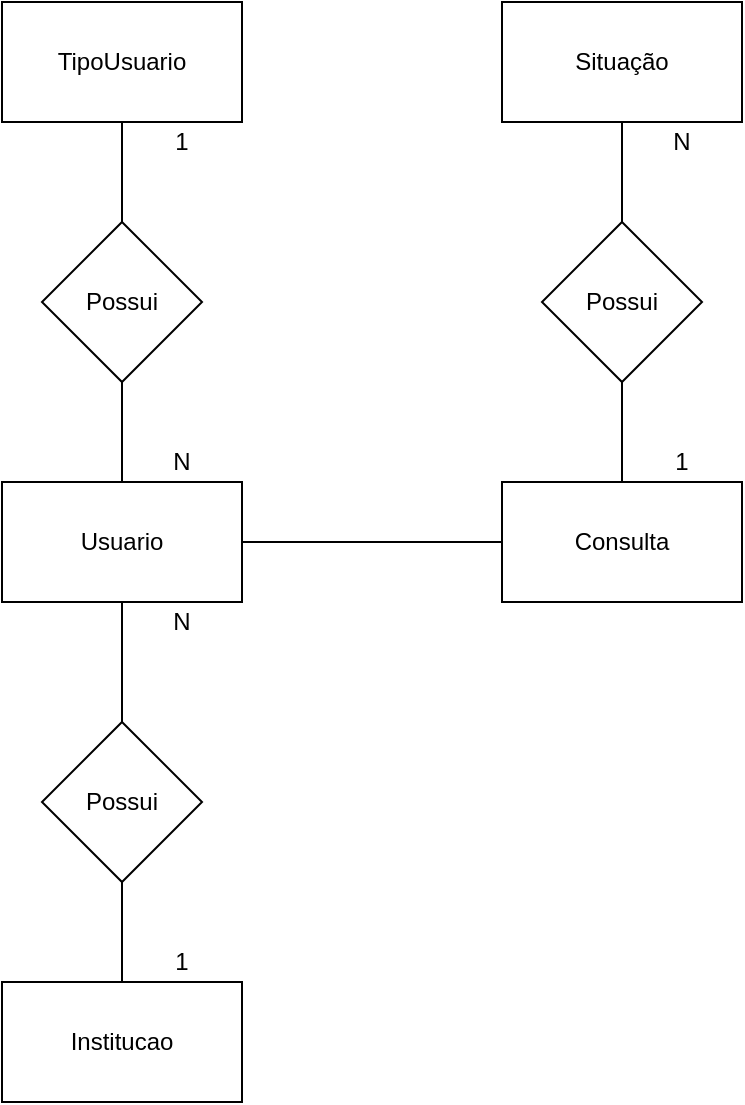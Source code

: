 <mxfile version="12.6.7" type="device" pages="2"><diagram id="upA4JayOQHI40IMwzI8k" name="Page-1"><mxGraphModel dx="509" dy="1738" grid="1" gridSize="10" guides="1" tooltips="1" connect="1" arrows="1" fold="1" page="1" pageScale="1" pageWidth="827" pageHeight="1169" math="0" shadow="0"><root><mxCell id="0"/><mxCell id="1" parent="0"/><mxCell id="hAgEcuMmhnSUvb-wurAE-8" value="TipoUsuario" style="rounded=0;whiteSpace=wrap;html=1;" vertex="1" parent="1"><mxGeometry x="10" y="-1150" width="120" height="60" as="geometry"/></mxCell><mxCell id="hAgEcuMmhnSUvb-wurAE-101" style="edgeStyle=orthogonalEdgeStyle;rounded=0;orthogonalLoop=1;jettySize=auto;html=1;endArrow=none;endFill=0;" edge="1" parent="1" source="hAgEcuMmhnSUvb-wurAE-10" target="hAgEcuMmhnSUvb-wurAE-34"><mxGeometry relative="1" as="geometry"/></mxCell><mxCell id="hAgEcuMmhnSUvb-wurAE-10" value="Institucao" style="rounded=0;whiteSpace=wrap;html=1;" vertex="1" parent="1"><mxGeometry x="10" y="-660" width="120" height="60" as="geometry"/></mxCell><mxCell id="hAgEcuMmhnSUvb-wurAE-90" value="" style="edgeStyle=orthogonalEdgeStyle;rounded=0;orthogonalLoop=1;jettySize=auto;html=1;endArrow=none;endFill=0;" edge="1" parent="1" source="hAgEcuMmhnSUvb-wurAE-21" target="hAgEcuMmhnSUvb-wurAE-29"><mxGeometry relative="1" as="geometry"/></mxCell><mxCell id="hAgEcuMmhnSUvb-wurAE-95" style="edgeStyle=orthogonalEdgeStyle;rounded=0;orthogonalLoop=1;jettySize=auto;html=1;entryX=1;entryY=0.5;entryDx=0;entryDy=0;endArrow=none;endFill=0;" edge="1" parent="1" source="hAgEcuMmhnSUvb-wurAE-21" target="hAgEcuMmhnSUvb-wurAE-75"><mxGeometry relative="1" as="geometry"/></mxCell><mxCell id="hAgEcuMmhnSUvb-wurAE-21" value="Consulta" style="rounded=0;whiteSpace=wrap;html=1;" vertex="1" parent="1"><mxGeometry x="260" y="-910" width="120" height="60" as="geometry"/></mxCell><mxCell id="hAgEcuMmhnSUvb-wurAE-89" value="" style="edgeStyle=orthogonalEdgeStyle;rounded=0;orthogonalLoop=1;jettySize=auto;html=1;endArrow=none;endFill=0;" edge="1" parent="1" source="hAgEcuMmhnSUvb-wurAE-22" target="hAgEcuMmhnSUvb-wurAE-29"><mxGeometry relative="1" as="geometry"/></mxCell><mxCell id="hAgEcuMmhnSUvb-wurAE-22" value="Situação" style="rounded=0;whiteSpace=wrap;html=1;" vertex="1" parent="1"><mxGeometry x="260" y="-1150" width="120" height="60" as="geometry"/></mxCell><mxCell id="hAgEcuMmhnSUvb-wurAE-29" value="Possui" style="rhombus;whiteSpace=wrap;html=1;" vertex="1" parent="1"><mxGeometry x="280" y="-1040" width="80" height="80" as="geometry"/></mxCell><mxCell id="hAgEcuMmhnSUvb-wurAE-97" value="" style="edgeStyle=orthogonalEdgeStyle;rounded=0;orthogonalLoop=1;jettySize=auto;html=1;endArrow=none;endFill=0;" edge="1" parent="1" source="hAgEcuMmhnSUvb-wurAE-34" target="hAgEcuMmhnSUvb-wurAE-75"><mxGeometry relative="1" as="geometry"/></mxCell><mxCell id="hAgEcuMmhnSUvb-wurAE-34" value="Possui" style="rhombus;whiteSpace=wrap;html=1;" vertex="1" parent="1"><mxGeometry x="30" y="-790" width="80" height="80" as="geometry"/></mxCell><mxCell id="hAgEcuMmhnSUvb-wurAE-40" value="1" style="text;html=1;strokeColor=none;fillColor=none;align=center;verticalAlign=middle;whiteSpace=wrap;rounded=0;" vertex="1" parent="1"><mxGeometry x="80" y="-1090" width="40" height="20" as="geometry"/></mxCell><mxCell id="hAgEcuMmhnSUvb-wurAE-59" value="N" style="text;html=1;strokeColor=none;fillColor=none;align=center;verticalAlign=middle;whiteSpace=wrap;rounded=0;" vertex="1" parent="1"><mxGeometry x="80" y="-930" width="40" height="20" as="geometry"/></mxCell><mxCell id="hAgEcuMmhnSUvb-wurAE-62" value="N" style="text;html=1;strokeColor=none;fillColor=none;align=center;verticalAlign=middle;whiteSpace=wrap;rounded=0;" vertex="1" parent="1"><mxGeometry x="80" y="-850" width="40" height="20" as="geometry"/></mxCell><mxCell id="hAgEcuMmhnSUvb-wurAE-70" value="N" style="text;html=1;strokeColor=none;fillColor=none;align=center;verticalAlign=middle;whiteSpace=wrap;rounded=0;" vertex="1" parent="1"><mxGeometry x="330" y="-1090" width="40" height="20" as="geometry"/></mxCell><mxCell id="hAgEcuMmhnSUvb-wurAE-76" value="" style="edgeStyle=orthogonalEdgeStyle;rounded=0;orthogonalLoop=1;jettySize=auto;html=1;endArrow=none;endFill=0;" edge="1" parent="1" source="hAgEcuMmhnSUvb-wurAE-74" target="hAgEcuMmhnSUvb-wurAE-75"><mxGeometry relative="1" as="geometry"/></mxCell><mxCell id="hAgEcuMmhnSUvb-wurAE-84" value="" style="edgeStyle=orthogonalEdgeStyle;rounded=0;orthogonalLoop=1;jettySize=auto;html=1;endArrow=none;endFill=0;" edge="1" parent="1" source="hAgEcuMmhnSUvb-wurAE-74" target="hAgEcuMmhnSUvb-wurAE-8"><mxGeometry relative="1" as="geometry"/></mxCell><mxCell id="hAgEcuMmhnSUvb-wurAE-74" value="Possui" style="rhombus;whiteSpace=wrap;html=1;" vertex="1" parent="1"><mxGeometry x="30" y="-1040" width="80" height="80" as="geometry"/></mxCell><mxCell id="hAgEcuMmhnSUvb-wurAE-75" value="Usuario" style="rounded=0;whiteSpace=wrap;html=1;" vertex="1" parent="1"><mxGeometry x="10" y="-910" width="120" height="60" as="geometry"/></mxCell><mxCell id="hAgEcuMmhnSUvb-wurAE-103" value="1" style="text;html=1;strokeColor=none;fillColor=none;align=center;verticalAlign=middle;whiteSpace=wrap;rounded=0;" vertex="1" parent="1"><mxGeometry x="80" y="-680" width="40" height="20" as="geometry"/></mxCell><mxCell id="hAgEcuMmhnSUvb-wurAE-104" value="1" style="text;html=1;strokeColor=none;fillColor=none;align=center;verticalAlign=middle;whiteSpace=wrap;rounded=0;" vertex="1" parent="1"><mxGeometry x="330" y="-930" width="40" height="20" as="geometry"/></mxCell></root></mxGraphModel></diagram><diagram id="dpqx587gx4yBIhzDk18Y" name="Page-2"><mxGraphModel dx="509" dy="569" grid="1" gridSize="10" guides="1" tooltips="1" connect="1" arrows="1" fold="1" page="1" pageScale="1" pageWidth="827" pageHeight="1169" math="0" shadow="0"><root><mxCell id="XPKxB13M0arn5NbLvBHd-0"/><mxCell id="XPKxB13M0arn5NbLvBHd-1" parent="XPKxB13M0arn5NbLvBHd-0"/><mxCell id="XPKxB13M0arn5NbLvBHd-2" value="TipoUsuario" style="swimlane;fontStyle=0;childLayout=stackLayout;horizontal=1;startSize=26;fillColor=#e0e0e0;horizontalStack=0;resizeParent=1;resizeParentMax=0;resizeLast=0;collapsible=1;marginBottom=0;swimlaneFillColor=#ffffff;align=center;fontSize=14;" vertex="1" parent="XPKxB13M0arn5NbLvBHd-1"><mxGeometry x="20" y="20" width="190" height="92" as="geometry"/></mxCell><mxCell id="XPKxB13M0arn5NbLvBHd-3" value="IdTipoUsuario(int)" style="shape=partialRectangle;top=0;left=0;right=0;bottom=1;align=left;verticalAlign=middle;fillColor=none;spacingLeft=34;spacingRight=4;overflow=hidden;rotatable=0;points=[[0,0.5],[1,0.5]];portConstraint=eastwest;dropTarget=0;fontStyle=5;fontSize=12;" vertex="1" parent="XPKxB13M0arn5NbLvBHd-2"><mxGeometry y="26" width="190" height="30" as="geometry"/></mxCell><mxCell id="XPKxB13M0arn5NbLvBHd-4" value="PK" style="shape=partialRectangle;top=0;left=0;bottom=0;fillColor=none;align=left;verticalAlign=middle;spacingLeft=4;spacingRight=4;overflow=hidden;rotatable=0;points=[];portConstraint=eastwest;part=1;fontSize=12;" vertex="1" connectable="0" parent="XPKxB13M0arn5NbLvBHd-3"><mxGeometry width="30" height="30" as="geometry"/></mxCell><mxCell id="XPKxB13M0arn5NbLvBHd-5" value="TituloTipoUsuario(VarChar)" style="shape=partialRectangle;top=0;left=0;right=0;bottom=0;align=left;verticalAlign=top;fillColor=none;spacingLeft=34;spacingRight=4;overflow=hidden;rotatable=0;points=[[0,0.5],[1,0.5]];portConstraint=eastwest;dropTarget=0;fontSize=12;" vertex="1" parent="XPKxB13M0arn5NbLvBHd-2"><mxGeometry y="56" width="190" height="26" as="geometry"/></mxCell><mxCell id="XPKxB13M0arn5NbLvBHd-6" value="" style="shape=partialRectangle;top=0;left=0;bottom=0;fillColor=none;align=left;verticalAlign=top;spacingLeft=4;spacingRight=4;overflow=hidden;rotatable=0;points=[];portConstraint=eastwest;part=1;fontSize=12;" vertex="1" connectable="0" parent="XPKxB13M0arn5NbLvBHd-5"><mxGeometry width="30" height="26" as="geometry"/></mxCell><mxCell id="XPKxB13M0arn5NbLvBHd-11" value="" style="shape=partialRectangle;top=0;left=0;right=0;bottom=0;align=left;verticalAlign=top;fillColor=none;spacingLeft=34;spacingRight=4;overflow=hidden;rotatable=0;points=[[0,0.5],[1,0.5]];portConstraint=eastwest;dropTarget=0;fontSize=12;" vertex="1" parent="XPKxB13M0arn5NbLvBHd-2"><mxGeometry y="82" width="190" height="10" as="geometry"/></mxCell><mxCell id="XPKxB13M0arn5NbLvBHd-12" value="" style="shape=partialRectangle;top=0;left=0;bottom=0;fillColor=none;align=left;verticalAlign=top;spacingLeft=4;spacingRight=4;overflow=hidden;rotatable=0;points=[];portConstraint=eastwest;part=1;fontSize=12;" vertex="1" connectable="0" parent="XPKxB13M0arn5NbLvBHd-11"><mxGeometry width="30" height="10" as="geometry"/></mxCell><mxCell id="XPKxB13M0arn5NbLvBHd-21" value="Usuario" style="swimlane;fontStyle=0;childLayout=stackLayout;horizontal=1;startSize=26;fillColor=#e0e0e0;horizontalStack=0;resizeParent=1;resizeParentMax=0;resizeLast=0;collapsible=1;marginBottom=0;swimlaneFillColor=#ffffff;align=center;fontSize=14;" vertex="1" parent="XPKxB13M0arn5NbLvBHd-1"><mxGeometry x="280" y="20" width="180" height="420" as="geometry"/></mxCell><mxCell id="XPKxB13M0arn5NbLvBHd-22" value="IdUsuario (int)" style="shape=partialRectangle;top=0;left=0;right=0;bottom=0;align=left;verticalAlign=middle;fillColor=none;spacingLeft=60;spacingRight=4;overflow=hidden;rotatable=0;points=[[0,0.5],[1,0.5]];portConstraint=eastwest;dropTarget=0;fontStyle=5;fontSize=12;" vertex="1" parent="XPKxB13M0arn5NbLvBHd-21"><mxGeometry y="26" width="180" height="30" as="geometry"/></mxCell><mxCell id="XPKxB13M0arn5NbLvBHd-23" value="PK" style="shape=partialRectangle;fontStyle=1;top=0;left=0;bottom=0;fillColor=none;align=left;verticalAlign=middle;spacingLeft=4;spacingRight=4;overflow=hidden;rotatable=0;points=[];portConstraint=eastwest;part=1;fontSize=12;" vertex="1" connectable="0" parent="XPKxB13M0arn5NbLvBHd-22"><mxGeometry width="56" height="30" as="geometry"/></mxCell><mxCell id="D5G3F6Tg6H_BgggBlEgm-4" value="IdTipoUsuario (int)" style="shape=partialRectangle;top=0;left=0;right=0;bottom=0;align=left;verticalAlign=middle;fillColor=none;spacingLeft=60;spacingRight=4;overflow=hidden;rotatable=0;points=[[0,0.5],[1,0.5]];portConstraint=eastwest;dropTarget=0;fontStyle=5;fontSize=12;" vertex="1" parent="XPKxB13M0arn5NbLvBHd-21"><mxGeometry y="56" width="180" height="30" as="geometry"/></mxCell><mxCell id="D5G3F6Tg6H_BgggBlEgm-5" value="FK1" style="shape=partialRectangle;fontStyle=1;top=0;left=0;bottom=0;fillColor=none;align=left;verticalAlign=middle;spacingLeft=4;spacingRight=4;overflow=hidden;rotatable=0;points=[];portConstraint=eastwest;part=1;fontSize=12;" vertex="1" connectable="0" parent="D5G3F6Tg6H_BgggBlEgm-4"><mxGeometry width="56" height="30" as="geometry"/></mxCell><mxCell id="XPKxB13M0arn5NbLvBHd-24" value="IdConsulta (int)" style="shape=partialRectangle;top=0;left=0;right=0;bottom=1;align=left;verticalAlign=middle;fillColor=none;spacingLeft=60;spacingRight=4;overflow=hidden;rotatable=0;points=[[0,0.5],[1,0.5]];portConstraint=eastwest;dropTarget=0;fontStyle=5;fontSize=12;" vertex="1" parent="XPKxB13M0arn5NbLvBHd-21"><mxGeometry y="86" width="180" height="34" as="geometry"/></mxCell><mxCell id="XPKxB13M0arn5NbLvBHd-25" value="FK2" style="shape=partialRectangle;fontStyle=1;top=0;left=0;bottom=0;fillColor=none;align=left;verticalAlign=middle;spacingLeft=4;spacingRight=4;overflow=hidden;rotatable=0;points=[];portConstraint=eastwest;part=1;fontSize=12;" vertex="1" connectable="0" parent="XPKxB13M0arn5NbLvBHd-24"><mxGeometry width="56" height="34" as="geometry"/></mxCell><mxCell id="XPKxB13M0arn5NbLvBHd-26" value="Nome" style="shape=partialRectangle;top=0;left=0;right=0;bottom=0;align=left;verticalAlign=top;fillColor=none;spacingLeft=60;spacingRight=4;overflow=hidden;rotatable=0;points=[[0,0.5],[1,0.5]];portConstraint=eastwest;dropTarget=0;fontSize=12;" vertex="1" parent="XPKxB13M0arn5NbLvBHd-21"><mxGeometry y="120" width="180" height="30" as="geometry"/></mxCell><mxCell id="XPKxB13M0arn5NbLvBHd-27" value="" style="shape=partialRectangle;top=0;left=0;bottom=0;fillColor=none;align=left;verticalAlign=top;spacingLeft=4;spacingRight=4;overflow=hidden;rotatable=0;points=[];portConstraint=eastwest;part=1;fontSize=12;" vertex="1" connectable="0" parent="XPKxB13M0arn5NbLvBHd-26"><mxGeometry width="56" height="29.412" as="geometry"/></mxCell><mxCell id="bkKHwBfJ2SadUYIALDyU-0" value="Senha" style="shape=partialRectangle;top=0;left=0;right=0;bottom=0;align=left;verticalAlign=top;fillColor=none;spacingLeft=60;spacingRight=4;overflow=hidden;rotatable=0;points=[[0,0.5],[1,0.5]];portConstraint=eastwest;dropTarget=0;fontSize=12;" vertex="1" parent="XPKxB13M0arn5NbLvBHd-21"><mxGeometry y="150" width="180" height="30" as="geometry"/></mxCell><mxCell id="bkKHwBfJ2SadUYIALDyU-1" value="" style="shape=partialRectangle;top=0;left=0;bottom=0;fillColor=none;align=left;verticalAlign=top;spacingLeft=4;spacingRight=4;overflow=hidden;rotatable=0;points=[];portConstraint=eastwest;part=1;fontSize=12;" vertex="1" connectable="0" parent="bkKHwBfJ2SadUYIALDyU-0"><mxGeometry width="56" height="29.412" as="geometry"/></mxCell><mxCell id="bkKHwBfJ2SadUYIALDyU-2" value="Email" style="shape=partialRectangle;top=0;left=0;right=0;bottom=0;align=left;verticalAlign=top;fillColor=none;spacingLeft=60;spacingRight=4;overflow=hidden;rotatable=0;points=[[0,0.5],[1,0.5]];portConstraint=eastwest;dropTarget=0;fontSize=12;" vertex="1" parent="XPKxB13M0arn5NbLvBHd-21"><mxGeometry y="180" width="180" height="30" as="geometry"/></mxCell><mxCell id="bkKHwBfJ2SadUYIALDyU-3" value="" style="shape=partialRectangle;top=0;left=0;bottom=0;fillColor=none;align=left;verticalAlign=top;spacingLeft=4;spacingRight=4;overflow=hidden;rotatable=0;points=[];portConstraint=eastwest;part=1;fontSize=12;" vertex="1" connectable="0" parent="bkKHwBfJ2SadUYIALDyU-2"><mxGeometry width="56" height="29.412" as="geometry"/></mxCell><mxCell id="bkKHwBfJ2SadUYIALDyU-4" value="Endereço" style="shape=partialRectangle;top=0;left=0;right=0;bottom=0;align=left;verticalAlign=top;fillColor=none;spacingLeft=60;spacingRight=4;overflow=hidden;rotatable=0;points=[[0,0.5],[1,0.5]];portConstraint=eastwest;dropTarget=0;fontSize=12;" vertex="1" parent="XPKxB13M0arn5NbLvBHd-21"><mxGeometry y="210" width="180" height="30" as="geometry"/></mxCell><mxCell id="bkKHwBfJ2SadUYIALDyU-5" value="" style="shape=partialRectangle;top=0;left=0;bottom=0;fillColor=none;align=left;verticalAlign=top;spacingLeft=4;spacingRight=4;overflow=hidden;rotatable=0;points=[];portConstraint=eastwest;part=1;fontSize=12;" vertex="1" connectable="0" parent="bkKHwBfJ2SadUYIALDyU-4"><mxGeometry width="56" height="29.412" as="geometry"/></mxCell><mxCell id="bkKHwBfJ2SadUYIALDyU-6" value="CRM" style="shape=partialRectangle;top=0;left=0;right=0;bottom=0;align=left;verticalAlign=top;fillColor=none;spacingLeft=60;spacingRight=4;overflow=hidden;rotatable=0;points=[[0,0.5],[1,0.5]];portConstraint=eastwest;dropTarget=0;fontSize=12;" vertex="1" parent="XPKxB13M0arn5NbLvBHd-21"><mxGeometry y="240" width="180" height="30" as="geometry"/></mxCell><mxCell id="bkKHwBfJ2SadUYIALDyU-7" value="" style="shape=partialRectangle;top=0;left=0;bottom=0;fillColor=none;align=left;verticalAlign=top;spacingLeft=4;spacingRight=4;overflow=hidden;rotatable=0;points=[];portConstraint=eastwest;part=1;fontSize=12;" vertex="1" connectable="0" parent="bkKHwBfJ2SadUYIALDyU-6"><mxGeometry width="56" height="29.412" as="geometry"/></mxCell><mxCell id="bkKHwBfJ2SadUYIALDyU-14" value="Especialidade" style="shape=partialRectangle;top=0;left=0;right=0;bottom=0;align=left;verticalAlign=top;fillColor=none;spacingLeft=60;spacingRight=4;overflow=hidden;rotatable=0;points=[[0,0.5],[1,0.5]];portConstraint=eastwest;dropTarget=0;fontSize=12;" vertex="1" parent="XPKxB13M0arn5NbLvBHd-21"><mxGeometry y="270" width="180" height="30" as="geometry"/></mxCell><mxCell id="bkKHwBfJ2SadUYIALDyU-15" value="" style="shape=partialRectangle;top=0;left=0;bottom=0;fillColor=none;align=left;verticalAlign=top;spacingLeft=4;spacingRight=4;overflow=hidden;rotatable=0;points=[];portConstraint=eastwest;part=1;fontSize=12;" vertex="1" connectable="0" parent="bkKHwBfJ2SadUYIALDyU-14"><mxGeometry width="56" height="29.412" as="geometry"/></mxCell><mxCell id="bkKHwBfJ2SadUYIALDyU-18" value="DataNasc" style="shape=partialRectangle;top=0;left=0;right=0;bottom=0;align=left;verticalAlign=top;fillColor=none;spacingLeft=60;spacingRight=4;overflow=hidden;rotatable=0;points=[[0,0.5],[1,0.5]];portConstraint=eastwest;dropTarget=0;fontSize=12;" vertex="1" parent="XPKxB13M0arn5NbLvBHd-21"><mxGeometry y="300" width="180" height="30" as="geometry"/></mxCell><mxCell id="bkKHwBfJ2SadUYIALDyU-19" value="" style="shape=partialRectangle;top=0;left=0;bottom=0;fillColor=none;align=left;verticalAlign=top;spacingLeft=4;spacingRight=4;overflow=hidden;rotatable=0;points=[];portConstraint=eastwest;part=1;fontSize=12;" vertex="1" connectable="0" parent="bkKHwBfJ2SadUYIALDyU-18"><mxGeometry width="56" height="29.412" as="geometry"/></mxCell><mxCell id="bkKHwBfJ2SadUYIALDyU-20" value="Telefone" style="shape=partialRectangle;top=0;left=0;right=0;bottom=0;align=left;verticalAlign=top;fillColor=none;spacingLeft=60;spacingRight=4;overflow=hidden;rotatable=0;points=[[0,0.5],[1,0.5]];portConstraint=eastwest;dropTarget=0;fontSize=12;" vertex="1" parent="XPKxB13M0arn5NbLvBHd-21"><mxGeometry y="330" width="180" height="30" as="geometry"/></mxCell><mxCell id="bkKHwBfJ2SadUYIALDyU-21" value="" style="shape=partialRectangle;top=0;left=0;bottom=0;fillColor=none;align=left;verticalAlign=top;spacingLeft=4;spacingRight=4;overflow=hidden;rotatable=0;points=[];portConstraint=eastwest;part=1;fontSize=12;" vertex="1" connectable="0" parent="bkKHwBfJ2SadUYIALDyU-20"><mxGeometry width="56" height="29.412" as="geometry"/></mxCell><mxCell id="bkKHwBfJ2SadUYIALDyU-22" value="RG" style="shape=partialRectangle;top=0;left=0;right=0;bottom=0;align=left;verticalAlign=top;fillColor=none;spacingLeft=60;spacingRight=4;overflow=hidden;rotatable=0;points=[[0,0.5],[1,0.5]];portConstraint=eastwest;dropTarget=0;fontSize=12;" vertex="1" parent="XPKxB13M0arn5NbLvBHd-21"><mxGeometry y="360" width="180" height="30" as="geometry"/></mxCell><mxCell id="bkKHwBfJ2SadUYIALDyU-23" value="" style="shape=partialRectangle;top=0;left=0;bottom=0;fillColor=none;align=left;verticalAlign=top;spacingLeft=4;spacingRight=4;overflow=hidden;rotatable=0;points=[];portConstraint=eastwest;part=1;fontSize=12;" vertex="1" connectable="0" parent="bkKHwBfJ2SadUYIALDyU-22"><mxGeometry width="56" height="29.412" as="geometry"/></mxCell><mxCell id="bkKHwBfJ2SadUYIALDyU-24" value="CPF" style="shape=partialRectangle;top=0;left=0;right=0;bottom=0;align=left;verticalAlign=top;fillColor=none;spacingLeft=60;spacingRight=4;overflow=hidden;rotatable=0;points=[[0,0.5],[1,0.5]];portConstraint=eastwest;dropTarget=0;fontSize=12;" vertex="1" parent="XPKxB13M0arn5NbLvBHd-21"><mxGeometry y="390" width="180" height="30" as="geometry"/></mxCell><mxCell id="bkKHwBfJ2SadUYIALDyU-25" value="" style="shape=partialRectangle;top=0;left=0;bottom=0;fillColor=none;align=left;verticalAlign=top;spacingLeft=4;spacingRight=4;overflow=hidden;rotatable=0;points=[];portConstraint=eastwest;part=1;fontSize=12;" vertex="1" connectable="0" parent="bkKHwBfJ2SadUYIALDyU-24"><mxGeometry width="56" height="29.412" as="geometry"/></mxCell><mxCell id="pJieBHFbhYo7T_yvb2VR-0" value="Situação" style="swimlane;fontStyle=0;childLayout=stackLayout;horizontal=1;startSize=26;fillColor=#e0e0e0;horizontalStack=0;resizeParent=1;resizeParentMax=0;resizeLast=0;collapsible=1;marginBottom=0;swimlaneFillColor=#ffffff;align=center;fontSize=14;" vertex="1" parent="XPKxB13M0arn5NbLvBHd-1"><mxGeometry x="20" y="158" width="160" height="92" as="geometry"/></mxCell><mxCell id="pJieBHFbhYo7T_yvb2VR-1" value="IdSituacao" style="shape=partialRectangle;top=0;left=0;right=0;bottom=1;align=left;verticalAlign=middle;fillColor=none;spacingLeft=34;spacingRight=4;overflow=hidden;rotatable=0;points=[[0,0.5],[1,0.5]];portConstraint=eastwest;dropTarget=0;fontStyle=5;fontSize=12;" vertex="1" parent="pJieBHFbhYo7T_yvb2VR-0"><mxGeometry y="26" width="160" height="30" as="geometry"/></mxCell><mxCell id="pJieBHFbhYo7T_yvb2VR-2" value="PK" style="shape=partialRectangle;top=0;left=0;bottom=0;fillColor=none;align=left;verticalAlign=middle;spacingLeft=4;spacingRight=4;overflow=hidden;rotatable=0;points=[];portConstraint=eastwest;part=1;fontSize=12;" vertex="1" connectable="0" parent="pJieBHFbhYo7T_yvb2VR-1"><mxGeometry width="30" height="30" as="geometry"/></mxCell><mxCell id="pJieBHFbhYo7T_yvb2VR-3" value="TituloSituacao" style="shape=partialRectangle;top=0;left=0;right=0;bottom=0;align=left;verticalAlign=top;fillColor=none;spacingLeft=34;spacingRight=4;overflow=hidden;rotatable=0;points=[[0,0.5],[1,0.5]];portConstraint=eastwest;dropTarget=0;fontSize=12;" vertex="1" parent="pJieBHFbhYo7T_yvb2VR-0"><mxGeometry y="56" width="160" height="26" as="geometry"/></mxCell><mxCell id="pJieBHFbhYo7T_yvb2VR-4" value="" style="shape=partialRectangle;top=0;left=0;bottom=0;fillColor=none;align=left;verticalAlign=top;spacingLeft=4;spacingRight=4;overflow=hidden;rotatable=0;points=[];portConstraint=eastwest;part=1;fontSize=12;" vertex="1" connectable="0" parent="pJieBHFbhYo7T_yvb2VR-3"><mxGeometry width="30" height="26" as="geometry"/></mxCell><mxCell id="pJieBHFbhYo7T_yvb2VR-9" value="" style="shape=partialRectangle;top=0;left=0;right=0;bottom=0;align=left;verticalAlign=top;fillColor=none;spacingLeft=34;spacingRight=4;overflow=hidden;rotatable=0;points=[[0,0.5],[1,0.5]];portConstraint=eastwest;dropTarget=0;fontSize=12;" vertex="1" parent="pJieBHFbhYo7T_yvb2VR-0"><mxGeometry y="82" width="160" height="10" as="geometry"/></mxCell><mxCell id="pJieBHFbhYo7T_yvb2VR-10" value="" style="shape=partialRectangle;top=0;left=0;bottom=0;fillColor=none;align=left;verticalAlign=top;spacingLeft=4;spacingRight=4;overflow=hidden;rotatable=0;points=[];portConstraint=eastwest;part=1;fontSize=12;" vertex="1" connectable="0" parent="pJieBHFbhYo7T_yvb2VR-9"><mxGeometry width="30" height="10" as="geometry"/></mxCell><mxCell id="pJieBHFbhYo7T_yvb2VR-11" value="Instituição" style="swimlane;fontStyle=0;childLayout=stackLayout;horizontal=1;startSize=26;fillColor=#e0e0e0;horizontalStack=0;resizeParent=1;resizeParentMax=0;resizeLast=0;collapsible=1;marginBottom=0;swimlaneFillColor=#ffffff;align=center;fontSize=14;" vertex="1" parent="XPKxB13M0arn5NbLvBHd-1"><mxGeometry x="20" y="360" width="160" height="160" as="geometry"/></mxCell><mxCell id="pJieBHFbhYo7T_yvb2VR-12" value="IdInstituicao" style="shape=partialRectangle;top=0;left=0;right=0;bottom=1;align=left;verticalAlign=middle;fillColor=none;spacingLeft=34;spacingRight=4;overflow=hidden;rotatable=0;points=[[0,0.5],[1,0.5]];portConstraint=eastwest;dropTarget=0;fontStyle=5;fontSize=12;" vertex="1" parent="pJieBHFbhYo7T_yvb2VR-11"><mxGeometry y="26" width="160" height="30" as="geometry"/></mxCell><mxCell id="pJieBHFbhYo7T_yvb2VR-13" value="PK" style="shape=partialRectangle;top=0;left=0;bottom=0;fillColor=none;align=left;verticalAlign=middle;spacingLeft=4;spacingRight=4;overflow=hidden;rotatable=0;points=[];portConstraint=eastwest;part=1;fontSize=12;" vertex="1" connectable="0" parent="pJieBHFbhYo7T_yvb2VR-12"><mxGeometry width="30" height="30" as="geometry"/></mxCell><mxCell id="pJieBHFbhYo7T_yvb2VR-14" value="NomeFanasia" style="shape=partialRectangle;top=0;left=0;right=0;bottom=0;align=left;verticalAlign=top;fillColor=none;spacingLeft=34;spacingRight=4;overflow=hidden;rotatable=0;points=[[0,0.5],[1,0.5]];portConstraint=eastwest;dropTarget=0;fontSize=12;" vertex="1" parent="pJieBHFbhYo7T_yvb2VR-11"><mxGeometry y="56" width="160" height="26" as="geometry"/></mxCell><mxCell id="pJieBHFbhYo7T_yvb2VR-15" value="" style="shape=partialRectangle;top=0;left=0;bottom=0;fillColor=none;align=left;verticalAlign=top;spacingLeft=4;spacingRight=4;overflow=hidden;rotatable=0;points=[];portConstraint=eastwest;part=1;fontSize=12;" vertex="1" connectable="0" parent="pJieBHFbhYo7T_yvb2VR-14"><mxGeometry width="30" height="26" as="geometry"/></mxCell><mxCell id="pJieBHFbhYo7T_yvb2VR-16" value="CNPJ" style="shape=partialRectangle;top=0;left=0;right=0;bottom=0;align=left;verticalAlign=top;fillColor=none;spacingLeft=34;spacingRight=4;overflow=hidden;rotatable=0;points=[[0,0.5],[1,0.5]];portConstraint=eastwest;dropTarget=0;fontSize=12;" vertex="1" parent="pJieBHFbhYo7T_yvb2VR-11"><mxGeometry y="82" width="160" height="26" as="geometry"/></mxCell><mxCell id="pJieBHFbhYo7T_yvb2VR-17" value="" style="shape=partialRectangle;top=0;left=0;bottom=0;fillColor=none;align=left;verticalAlign=top;spacingLeft=4;spacingRight=4;overflow=hidden;rotatable=0;points=[];portConstraint=eastwest;part=1;fontSize=12;" vertex="1" connectable="0" parent="pJieBHFbhYo7T_yvb2VR-16"><mxGeometry width="30" height="26" as="geometry"/></mxCell><mxCell id="pJieBHFbhYo7T_yvb2VR-18" value="RazaoSocial" style="shape=partialRectangle;top=0;left=0;right=0;bottom=0;align=left;verticalAlign=top;fillColor=none;spacingLeft=34;spacingRight=4;overflow=hidden;rotatable=0;points=[[0,0.5],[1,0.5]];portConstraint=eastwest;dropTarget=0;fontSize=12;" vertex="1" parent="pJieBHFbhYo7T_yvb2VR-11"><mxGeometry y="108" width="160" height="26" as="geometry"/></mxCell><mxCell id="pJieBHFbhYo7T_yvb2VR-19" value="" style="shape=partialRectangle;top=0;left=0;bottom=0;fillColor=none;align=left;verticalAlign=top;spacingLeft=4;spacingRight=4;overflow=hidden;rotatable=0;points=[];portConstraint=eastwest;part=1;fontSize=12;" vertex="1" connectable="0" parent="pJieBHFbhYo7T_yvb2VR-18"><mxGeometry width="30" height="26" as="geometry"/></mxCell><mxCell id="OnH-z4htkIBQFeAvMkHj-0" value="Endereco" style="shape=partialRectangle;top=0;left=0;right=0;bottom=0;align=left;verticalAlign=top;fillColor=none;spacingLeft=34;spacingRight=4;overflow=hidden;rotatable=0;points=[[0,0.5],[1,0.5]];portConstraint=eastwest;dropTarget=0;fontSize=12;" vertex="1" parent="pJieBHFbhYo7T_yvb2VR-11"><mxGeometry y="134" width="160" height="26" as="geometry"/></mxCell><mxCell id="OnH-z4htkIBQFeAvMkHj-1" value="" style="shape=partialRectangle;top=0;left=0;bottom=0;fillColor=none;align=left;verticalAlign=top;spacingLeft=4;spacingRight=4;overflow=hidden;rotatable=0;points=[];portConstraint=eastwest;part=1;fontSize=12;" vertex="1" connectable="0" parent="OnH-z4htkIBQFeAvMkHj-0"><mxGeometry width="30" height="26" as="geometry"/></mxCell><mxCell id="D0VjqJ2uLhr439J29hn--0" value="Consulta" style="swimlane;fontStyle=0;childLayout=stackLayout;horizontal=1;startSize=26;fillColor=#e0e0e0;horizontalStack=0;resizeParent=1;resizeParentMax=0;resizeLast=0;collapsible=1;marginBottom=0;swimlaneFillColor=#ffffff;align=center;fontSize=14;" vertex="1" parent="XPKxB13M0arn5NbLvBHd-1"><mxGeometry x="280" y="470" width="180" height="112" as="geometry"/></mxCell><mxCell id="D0VjqJ2uLhr439J29hn--1" value="IdConsulta" style="shape=partialRectangle;top=0;left=0;right=0;bottom=0;align=left;verticalAlign=middle;fillColor=none;spacingLeft=60;spacingRight=4;overflow=hidden;rotatable=0;points=[[0,0.5],[1,0.5]];portConstraint=eastwest;dropTarget=0;fontStyle=5;fontSize=12;" vertex="1" parent="D0VjqJ2uLhr439J29hn--0"><mxGeometry y="26" width="180" height="30" as="geometry"/></mxCell><mxCell id="D0VjqJ2uLhr439J29hn--2" value="PK" style="shape=partialRectangle;fontStyle=1;top=0;left=0;bottom=0;fillColor=none;align=left;verticalAlign=middle;spacingLeft=4;spacingRight=4;overflow=hidden;rotatable=0;points=[];portConstraint=eastwest;part=1;fontSize=12;" vertex="1" connectable="0" parent="D0VjqJ2uLhr439J29hn--1"><mxGeometry width="56" height="30" as="geometry"/></mxCell><mxCell id="D0VjqJ2uLhr439J29hn--3" value="IdSituaçãp" style="shape=partialRectangle;top=0;left=0;right=0;bottom=1;align=left;verticalAlign=middle;fillColor=none;spacingLeft=60;spacingRight=4;overflow=hidden;rotatable=0;points=[[0,0.5],[1,0.5]];portConstraint=eastwest;dropTarget=0;fontStyle=5;fontSize=12;" vertex="1" parent="D0VjqJ2uLhr439J29hn--0"><mxGeometry y="56" width="180" height="30" as="geometry"/></mxCell><mxCell id="D0VjqJ2uLhr439J29hn--4" value="PK,FK2" style="shape=partialRectangle;fontStyle=1;top=0;left=0;bottom=0;fillColor=none;align=left;verticalAlign=middle;spacingLeft=4;spacingRight=4;overflow=hidden;rotatable=0;points=[];portConstraint=eastwest;part=1;fontSize=12;" vertex="1" connectable="0" parent="D0VjqJ2uLhr439J29hn--3"><mxGeometry width="56" height="30" as="geometry"/></mxCell><mxCell id="D0VjqJ2uLhr439J29hn--5" value="row 1" style="shape=partialRectangle;top=0;left=0;right=0;bottom=0;align=left;verticalAlign=top;fillColor=none;spacingLeft=60;spacingRight=4;overflow=hidden;rotatable=0;points=[[0,0.5],[1,0.5]];portConstraint=eastwest;dropTarget=0;fontSize=12;" vertex="1" parent="D0VjqJ2uLhr439J29hn--0"><mxGeometry y="86" width="180" height="26" as="geometry"/></mxCell><mxCell id="D0VjqJ2uLhr439J29hn--6" value="" style="shape=partialRectangle;top=0;left=0;bottom=0;fillColor=none;align=left;verticalAlign=top;spacingLeft=4;spacingRight=4;overflow=hidden;rotatable=0;points=[];portConstraint=eastwest;part=1;fontSize=12;" vertex="1" connectable="0" parent="D0VjqJ2uLhr439J29hn--5"><mxGeometry width="56" height="26" as="geometry"/></mxCell></root></mxGraphModel></diagram></mxfile>
